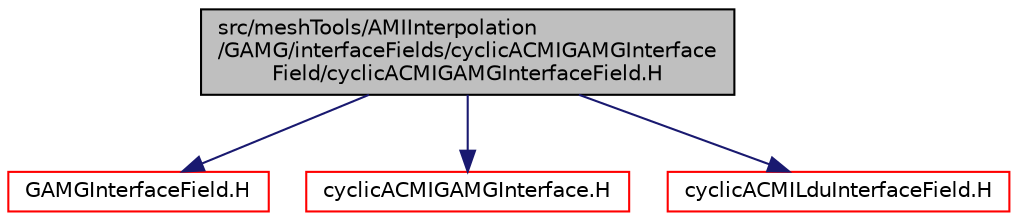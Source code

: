 digraph "src/meshTools/AMIInterpolation/GAMG/interfaceFields/cyclicACMIGAMGInterfaceField/cyclicACMIGAMGInterfaceField.H"
{
  bgcolor="transparent";
  edge [fontname="Helvetica",fontsize="10",labelfontname="Helvetica",labelfontsize="10"];
  node [fontname="Helvetica",fontsize="10",shape=record];
  Node1 [label="src/meshTools/AMIInterpolation\l/GAMG/interfaceFields/cyclicACMIGAMGInterface\lField/cyclicACMIGAMGInterfaceField.H",height=0.2,width=0.4,color="black", fillcolor="grey75", style="filled", fontcolor="black"];
  Node1 -> Node2 [color="midnightblue",fontsize="10",style="solid",fontname="Helvetica"];
  Node2 [label="GAMGInterfaceField.H",height=0.2,width=0.4,color="red",URL="$a08564.html"];
  Node1 -> Node3 [color="midnightblue",fontsize="10",style="solid",fontname="Helvetica"];
  Node3 [label="cyclicACMIGAMGInterface.H",height=0.2,width=0.4,color="red",URL="$a07367.html"];
  Node1 -> Node4 [color="midnightblue",fontsize="10",style="solid",fontname="Helvetica"];
  Node4 [label="cyclicACMILduInterfaceField.H",height=0.2,width=0.4,color="red",URL="$a07373.html"];
}
